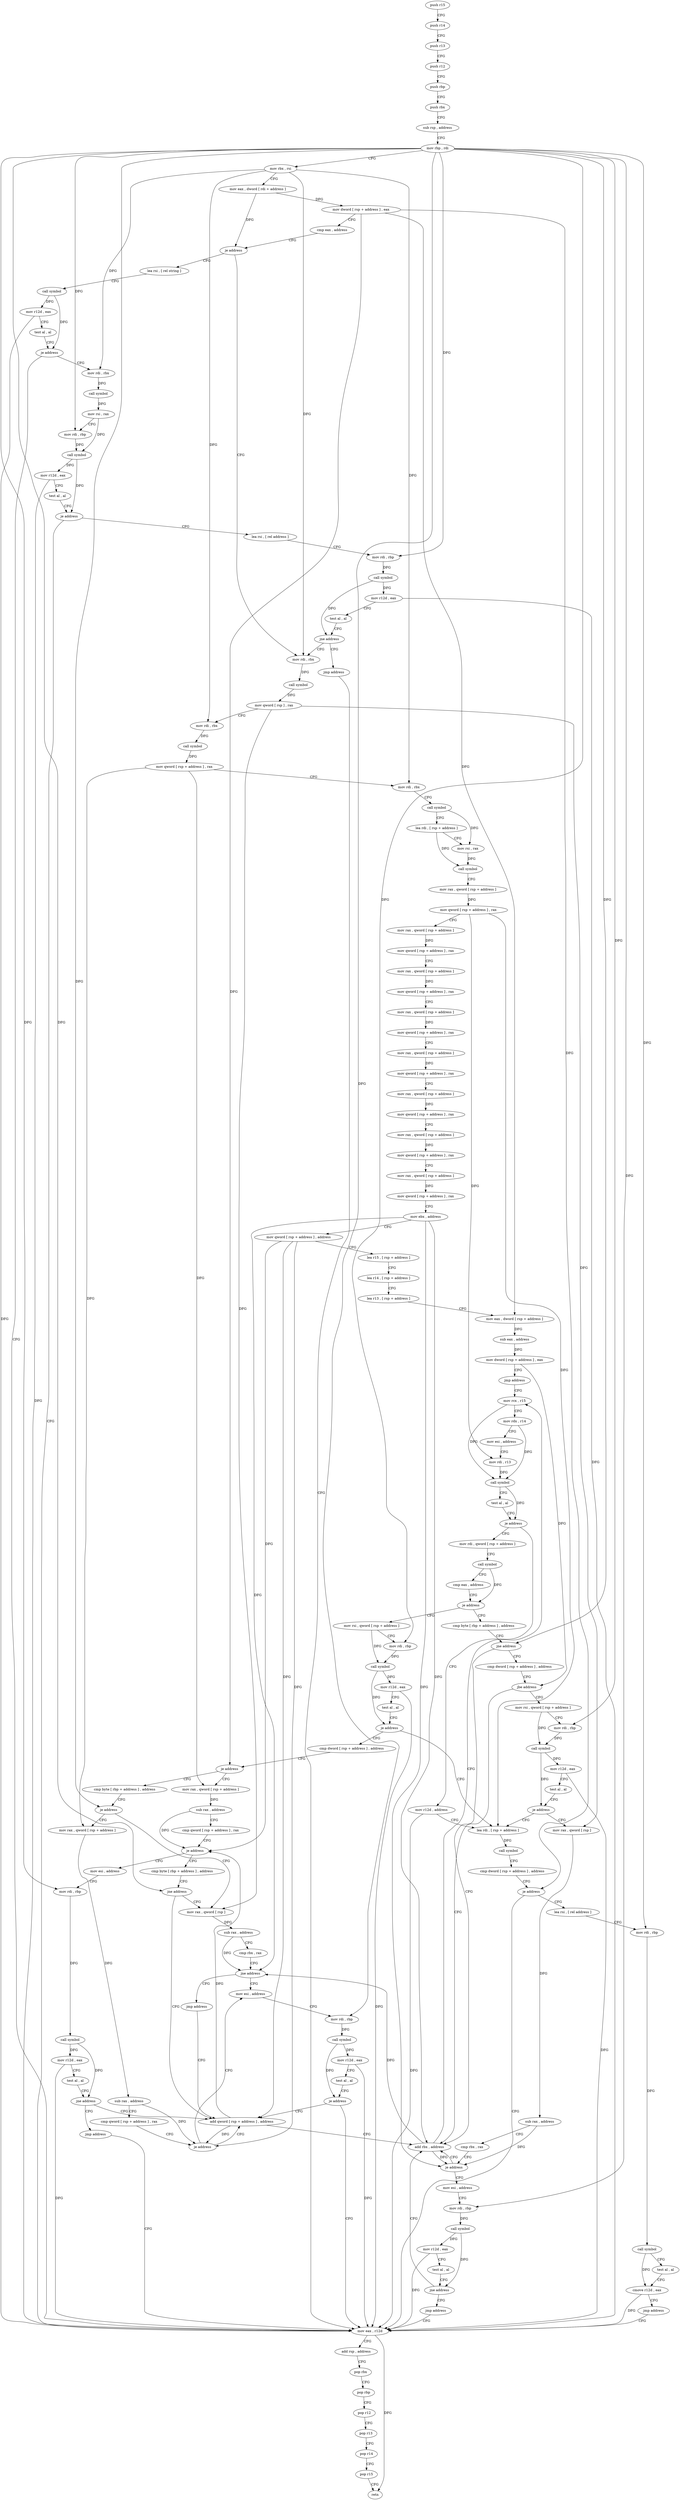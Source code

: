 digraph "func" {
"108578" [label = "push r15" ]
"108580" [label = "push r14" ]
"108582" [label = "push r13" ]
"108584" [label = "push r12" ]
"108586" [label = "push rbp" ]
"108587" [label = "push rbx" ]
"108588" [label = "sub rsp , address" ]
"108595" [label = "mov rbp , rdi" ]
"108598" [label = "mov rbx , rsi" ]
"108601" [label = "mov eax , dword [ rdi + address ]" ]
"108604" [label = "mov dword [ rsp + address ] , eax" ]
"108608" [label = "cmp eax , address" ]
"108611" [label = "je address" ]
"108806" [label = "lea rsi , [ rel string ]" ]
"108617" [label = "mov rdi , rbx" ]
"108813" [label = "call symbol" ]
"108818" [label = "mov r12d , eax" ]
"108821" [label = "test al , al" ]
"108823" [label = "je address" ]
"109164" [label = "mov eax , r12d" ]
"108829" [label = "mov rdi , rbx" ]
"108620" [label = "call symbol" ]
"108625" [label = "mov qword [ rsp ] , rax" ]
"108629" [label = "mov rdi , rbx" ]
"108632" [label = "call symbol" ]
"108637" [label = "mov qword [ rsp + address ] , rax" ]
"108642" [label = "mov rdi , rbx" ]
"108645" [label = "call symbol" ]
"108650" [label = "lea rdi , [ rsp + address ]" ]
"108655" [label = "mov rsi , rax" ]
"108658" [label = "call symbol" ]
"108663" [label = "mov rax , qword [ rsp + address ]" ]
"108668" [label = "mov qword [ rsp + address ] , rax" ]
"108673" [label = "mov rax , qword [ rsp + address ]" ]
"108678" [label = "mov qword [ rsp + address ] , rax" ]
"108683" [label = "mov rax , qword [ rsp + address ]" ]
"108688" [label = "mov qword [ rsp + address ] , rax" ]
"108696" [label = "mov rax , qword [ rsp + address ]" ]
"108701" [label = "mov qword [ rsp + address ] , rax" ]
"108709" [label = "mov rax , qword [ rsp + address ]" ]
"108714" [label = "mov qword [ rsp + address ] , rax" ]
"108722" [label = "mov rax , qword [ rsp + address ]" ]
"108727" [label = "mov qword [ rsp + address ] , rax" ]
"108735" [label = "mov rax , qword [ rsp + address ]" ]
"108740" [label = "mov qword [ rsp + address ] , rax" ]
"108748" [label = "mov rax , qword [ rsp + address ]" ]
"108753" [label = "mov qword [ rsp + address ] , rax" ]
"108761" [label = "mov ebx , address" ]
"108766" [label = "mov qword [ rsp + address ] , address" ]
"108775" [label = "lea r15 , [ rsp + address ]" ]
"108780" [label = "lea r14 , [ rsp + address ]" ]
"108785" [label = "lea r13 , [ rsp + address ]" ]
"108790" [label = "mov eax , dword [ rsp + address ]" ]
"108794" [label = "sub eax , address" ]
"108797" [label = "mov dword [ rsp + address ] , eax" ]
"108801" [label = "jmp address" ]
"108985" [label = "mov rcx , r15" ]
"109167" [label = "add rsp , address" ]
"109174" [label = "pop rbx" ]
"109175" [label = "pop rbp" ]
"109176" [label = "pop r12" ]
"109178" [label = "pop r13" ]
"109180" [label = "pop r14" ]
"109182" [label = "pop r15" ]
"109184" [label = "retn" ]
"108832" [label = "call symbol" ]
"108837" [label = "mov rsi , rax" ]
"108840" [label = "mov rdi , rbp" ]
"108843" [label = "call symbol" ]
"108848" [label = "mov r12d , eax" ]
"108851" [label = "test al , al" ]
"108853" [label = "je address" ]
"108859" [label = "lea rsi , [ rel address ]" ]
"108988" [label = "mov rdx , r14" ]
"108991" [label = "mov esi , address" ]
"108996" [label = "mov rdi , r13" ]
"108999" [label = "call symbol" ]
"109004" [label = "test al , al" ]
"109006" [label = "je address" ]
"109141" [label = "mov r12d , address" ]
"109012" [label = "mov rdi , qword [ rsp + address ]" ]
"108866" [label = "mov rdi , rbp" ]
"108869" [label = "call symbol" ]
"108874" [label = "mov r12d , eax" ]
"108877" [label = "test al , al" ]
"108879" [label = "jne address" ]
"108885" [label = "jmp address" ]
"109147" [label = "lea rdi , [ rsp + address ]" ]
"109017" [label = "call symbol" ]
"109022" [label = "cmp eax , address" ]
"109025" [label = "je address" ]
"108890" [label = "mov rsi , qword [ rsp + address ]" ]
"109031" [label = "cmp byte [ rbp + address ] , address" ]
"109185" [label = "lea rsi , [ rel address ]" ]
"109192" [label = "mov rdi , rbp" ]
"109195" [label = "call symbol" ]
"109200" [label = "test al , al" ]
"109202" [label = "cmove r12d , eax" ]
"109206" [label = "jmp address" ]
"108895" [label = "mov rdi , rbp" ]
"108898" [label = "call symbol" ]
"108903" [label = "mov r12d , eax" ]
"108906" [label = "test al , al" ]
"108908" [label = "je address" ]
"108914" [label = "cmp dword [ rsp + address ] , address" ]
"109035" [label = "jne address" ]
"108981" [label = "add rbx , address" ]
"109037" [label = "cmp dword [ rsp + address ] , address" ]
"109152" [label = "call symbol" ]
"109157" [label = "cmp dword [ rsp + address ] , address" ]
"109162" [label = "je address" ]
"108919" [label = "je address" ]
"109099" [label = "mov rax , qword [ rsp + address ]" ]
"108925" [label = "cmp byte [ rbp + address ] , address" ]
"109042" [label = "jbe address" ]
"109044" [label = "mov rsi , qword [ rsp + address ]" ]
"109104" [label = "sub rax , address" ]
"109108" [label = "cmp qword [ rsp + address ] , rax" ]
"109113" [label = "je address" ]
"109208" [label = "cmp byte [ rbp + address ] , address" ]
"109115" [label = "mov esi , address" ]
"108929" [label = "je address" ]
"109218" [label = "mov rax , qword [ rsp ]" ]
"108935" [label = "mov rax , qword [ rsp + address ]" ]
"109049" [label = "mov rdi , rbp" ]
"109052" [label = "call symbol" ]
"109057" [label = "mov r12d , eax" ]
"109060" [label = "test al , al" ]
"109062" [label = "je address" ]
"109064" [label = "mov rax , qword [ rsp ]" ]
"109212" [label = "jne address" ]
"108975" [label = "add qword [ rsp + address ] , address" ]
"109120" [label = "mov rdi , rbp" ]
"109123" [label = "call symbol" ]
"109128" [label = "mov r12d , eax" ]
"109131" [label = "test al , al" ]
"109133" [label = "jne address" ]
"109139" [label = "jmp address" ]
"109222" [label = "sub rax , address" ]
"109226" [label = "cmp rbx , rax" ]
"109229" [label = "jne address" ]
"108951" [label = "mov esi , address" ]
"109235" [label = "jmp address" ]
"108940" [label = "sub rax , address" ]
"108944" [label = "cmp qword [ rsp + address ] , rax" ]
"108949" [label = "je address" ]
"109068" [label = "sub rax , address" ]
"109072" [label = "cmp rbx , rax" ]
"109075" [label = "je address" ]
"109077" [label = "mov esi , address" ]
"108956" [label = "mov rdi , rbp" ]
"108959" [label = "call symbol" ]
"108964" [label = "mov r12d , eax" ]
"108967" [label = "test al , al" ]
"108969" [label = "je address" ]
"109082" [label = "mov rdi , rbp" ]
"109085" [label = "call symbol" ]
"109090" [label = "mov r12d , eax" ]
"109093" [label = "test al , al" ]
"109095" [label = "jne address" ]
"109097" [label = "jmp address" ]
"108578" -> "108580" [ label = "CFG" ]
"108580" -> "108582" [ label = "CFG" ]
"108582" -> "108584" [ label = "CFG" ]
"108584" -> "108586" [ label = "CFG" ]
"108586" -> "108587" [ label = "CFG" ]
"108587" -> "108588" [ label = "CFG" ]
"108588" -> "108595" [ label = "CFG" ]
"108595" -> "108598" [ label = "CFG" ]
"108595" -> "108840" [ label = "DFG" ]
"108595" -> "108866" [ label = "DFG" ]
"108595" -> "108895" [ label = "DFG" ]
"108595" -> "109035" [ label = "DFG" ]
"108595" -> "109192" [ label = "DFG" ]
"108595" -> "108929" [ label = "DFG" ]
"108595" -> "109049" [ label = "DFG" ]
"108595" -> "109212" [ label = "DFG" ]
"108595" -> "109120" [ label = "DFG" ]
"108595" -> "108956" [ label = "DFG" ]
"108595" -> "109082" [ label = "DFG" ]
"108598" -> "108601" [ label = "CFG" ]
"108598" -> "108617" [ label = "DFG" ]
"108598" -> "108629" [ label = "DFG" ]
"108598" -> "108642" [ label = "DFG" ]
"108598" -> "108829" [ label = "DFG" ]
"108601" -> "108604" [ label = "DFG" ]
"108601" -> "108611" [ label = "DFG" ]
"108604" -> "108608" [ label = "CFG" ]
"108604" -> "108790" [ label = "DFG" ]
"108604" -> "109162" [ label = "DFG" ]
"108604" -> "108919" [ label = "DFG" ]
"108608" -> "108611" [ label = "CFG" ]
"108611" -> "108806" [ label = "CFG" ]
"108611" -> "108617" [ label = "CFG" ]
"108806" -> "108813" [ label = "CFG" ]
"108617" -> "108620" [ label = "DFG" ]
"108813" -> "108818" [ label = "DFG" ]
"108813" -> "108823" [ label = "DFG" ]
"108818" -> "108821" [ label = "CFG" ]
"108818" -> "109164" [ label = "DFG" ]
"108821" -> "108823" [ label = "CFG" ]
"108823" -> "109164" [ label = "CFG" ]
"108823" -> "108829" [ label = "CFG" ]
"109164" -> "109167" [ label = "CFG" ]
"109164" -> "109184" [ label = "DFG" ]
"108829" -> "108832" [ label = "DFG" ]
"108620" -> "108625" [ label = "DFG" ]
"108625" -> "108629" [ label = "CFG" ]
"108625" -> "109218" [ label = "DFG" ]
"108625" -> "109064" [ label = "DFG" ]
"108629" -> "108632" [ label = "DFG" ]
"108632" -> "108637" [ label = "DFG" ]
"108637" -> "108642" [ label = "CFG" ]
"108637" -> "109099" [ label = "DFG" ]
"108637" -> "108935" [ label = "DFG" ]
"108642" -> "108645" [ label = "CFG" ]
"108645" -> "108650" [ label = "CFG" ]
"108645" -> "108655" [ label = "DFG" ]
"108650" -> "108655" [ label = "CFG" ]
"108650" -> "108658" [ label = "DFG" ]
"108655" -> "108658" [ label = "DFG" ]
"108658" -> "108663" [ label = "CFG" ]
"108663" -> "108668" [ label = "DFG" ]
"108668" -> "108673" [ label = "CFG" ]
"108668" -> "108996" [ label = "DFG" ]
"108668" -> "109147" [ label = "DFG" ]
"108673" -> "108678" [ label = "DFG" ]
"108678" -> "108683" [ label = "CFG" ]
"108683" -> "108688" [ label = "DFG" ]
"108688" -> "108696" [ label = "CFG" ]
"108696" -> "108701" [ label = "DFG" ]
"108701" -> "108709" [ label = "CFG" ]
"108709" -> "108714" [ label = "DFG" ]
"108714" -> "108722" [ label = "CFG" ]
"108722" -> "108727" [ label = "DFG" ]
"108727" -> "108735" [ label = "CFG" ]
"108735" -> "108740" [ label = "DFG" ]
"108740" -> "108748" [ label = "CFG" ]
"108748" -> "108753" [ label = "DFG" ]
"108753" -> "108761" [ label = "CFG" ]
"108761" -> "108766" [ label = "CFG" ]
"108761" -> "108981" [ label = "DFG" ]
"108761" -> "109229" [ label = "DFG" ]
"108761" -> "109075" [ label = "DFG" ]
"108766" -> "108775" [ label = "CFG" ]
"108766" -> "109113" [ label = "DFG" ]
"108766" -> "108949" [ label = "DFG" ]
"108766" -> "108975" [ label = "DFG" ]
"108775" -> "108780" [ label = "CFG" ]
"108780" -> "108785" [ label = "CFG" ]
"108785" -> "108790" [ label = "CFG" ]
"108790" -> "108794" [ label = "DFG" ]
"108794" -> "108797" [ label = "DFG" ]
"108797" -> "108801" [ label = "CFG" ]
"108797" -> "109042" [ label = "DFG" ]
"108801" -> "108985" [ label = "CFG" ]
"108985" -> "108988" [ label = "CFG" ]
"108985" -> "108999" [ label = "DFG" ]
"109167" -> "109174" [ label = "CFG" ]
"109174" -> "109175" [ label = "CFG" ]
"109175" -> "109176" [ label = "CFG" ]
"109176" -> "109178" [ label = "CFG" ]
"109178" -> "109180" [ label = "CFG" ]
"109180" -> "109182" [ label = "CFG" ]
"109182" -> "109184" [ label = "CFG" ]
"108832" -> "108837" [ label = "DFG" ]
"108837" -> "108840" [ label = "CFG" ]
"108837" -> "108843" [ label = "DFG" ]
"108840" -> "108843" [ label = "DFG" ]
"108843" -> "108848" [ label = "DFG" ]
"108843" -> "108853" [ label = "DFG" ]
"108848" -> "108851" [ label = "CFG" ]
"108848" -> "109164" [ label = "DFG" ]
"108851" -> "108853" [ label = "CFG" ]
"108853" -> "109164" [ label = "CFG" ]
"108853" -> "108859" [ label = "CFG" ]
"108859" -> "108866" [ label = "CFG" ]
"108988" -> "108991" [ label = "CFG" ]
"108988" -> "108999" [ label = "DFG" ]
"108991" -> "108996" [ label = "CFG" ]
"108996" -> "108999" [ label = "DFG" ]
"108999" -> "109004" [ label = "CFG" ]
"108999" -> "109006" [ label = "DFG" ]
"109004" -> "109006" [ label = "CFG" ]
"109006" -> "109141" [ label = "CFG" ]
"109006" -> "109012" [ label = "CFG" ]
"109141" -> "109147" [ label = "CFG" ]
"109141" -> "109164" [ label = "DFG" ]
"109012" -> "109017" [ label = "CFG" ]
"108866" -> "108869" [ label = "DFG" ]
"108869" -> "108874" [ label = "DFG" ]
"108869" -> "108879" [ label = "DFG" ]
"108874" -> "108877" [ label = "CFG" ]
"108874" -> "109164" [ label = "DFG" ]
"108877" -> "108879" [ label = "CFG" ]
"108879" -> "108617" [ label = "CFG" ]
"108879" -> "108885" [ label = "CFG" ]
"108885" -> "109164" [ label = "CFG" ]
"109147" -> "109152" [ label = "DFG" ]
"109017" -> "109022" [ label = "CFG" ]
"109017" -> "109025" [ label = "DFG" ]
"109022" -> "109025" [ label = "CFG" ]
"109025" -> "108890" [ label = "CFG" ]
"109025" -> "109031" [ label = "CFG" ]
"108890" -> "108895" [ label = "CFG" ]
"108890" -> "108898" [ label = "DFG" ]
"109031" -> "109035" [ label = "CFG" ]
"109185" -> "109192" [ label = "CFG" ]
"109192" -> "109195" [ label = "DFG" ]
"109195" -> "109200" [ label = "CFG" ]
"109195" -> "109202" [ label = "DFG" ]
"109200" -> "109202" [ label = "CFG" ]
"109202" -> "109206" [ label = "CFG" ]
"109202" -> "109164" [ label = "DFG" ]
"109206" -> "109164" [ label = "CFG" ]
"108895" -> "108898" [ label = "DFG" ]
"108898" -> "108903" [ label = "DFG" ]
"108898" -> "108908" [ label = "DFG" ]
"108903" -> "108906" [ label = "CFG" ]
"108903" -> "109164" [ label = "DFG" ]
"108906" -> "108908" [ label = "CFG" ]
"108908" -> "109147" [ label = "CFG" ]
"108908" -> "108914" [ label = "CFG" ]
"108914" -> "108919" [ label = "CFG" ]
"109035" -> "108981" [ label = "CFG" ]
"109035" -> "109037" [ label = "CFG" ]
"108981" -> "108985" [ label = "CFG" ]
"108981" -> "109229" [ label = "DFG" ]
"108981" -> "109075" [ label = "DFG" ]
"109037" -> "109042" [ label = "CFG" ]
"109152" -> "109157" [ label = "CFG" ]
"109157" -> "109162" [ label = "CFG" ]
"109162" -> "109185" [ label = "CFG" ]
"109162" -> "109164" [ label = "CFG" ]
"108919" -> "109099" [ label = "CFG" ]
"108919" -> "108925" [ label = "CFG" ]
"109099" -> "109104" [ label = "DFG" ]
"108925" -> "108929" [ label = "CFG" ]
"109042" -> "108981" [ label = "CFG" ]
"109042" -> "109044" [ label = "CFG" ]
"109044" -> "109049" [ label = "CFG" ]
"109044" -> "109052" [ label = "DFG" ]
"109104" -> "109108" [ label = "CFG" ]
"109104" -> "109113" [ label = "DFG" ]
"109108" -> "109113" [ label = "CFG" ]
"109113" -> "109208" [ label = "CFG" ]
"109113" -> "109115" [ label = "CFG" ]
"109208" -> "109212" [ label = "CFG" ]
"109115" -> "109120" [ label = "CFG" ]
"108929" -> "109218" [ label = "CFG" ]
"108929" -> "108935" [ label = "CFG" ]
"109218" -> "109222" [ label = "DFG" ]
"108935" -> "108940" [ label = "DFG" ]
"109049" -> "109052" [ label = "DFG" ]
"109052" -> "109057" [ label = "DFG" ]
"109052" -> "109062" [ label = "DFG" ]
"109057" -> "109060" [ label = "CFG" ]
"109057" -> "109164" [ label = "DFG" ]
"109060" -> "109062" [ label = "CFG" ]
"109062" -> "109147" [ label = "CFG" ]
"109062" -> "109064" [ label = "CFG" ]
"109064" -> "109068" [ label = "DFG" ]
"109212" -> "108975" [ label = "CFG" ]
"109212" -> "109218" [ label = "CFG" ]
"108975" -> "108981" [ label = "CFG" ]
"108975" -> "109113" [ label = "DFG" ]
"108975" -> "108949" [ label = "DFG" ]
"109120" -> "109123" [ label = "DFG" ]
"109123" -> "109128" [ label = "DFG" ]
"109123" -> "109133" [ label = "DFG" ]
"109128" -> "109131" [ label = "CFG" ]
"109128" -> "109164" [ label = "DFG" ]
"109131" -> "109133" [ label = "CFG" ]
"109133" -> "108975" [ label = "CFG" ]
"109133" -> "109139" [ label = "CFG" ]
"109139" -> "109164" [ label = "CFG" ]
"109222" -> "109226" [ label = "CFG" ]
"109222" -> "109229" [ label = "DFG" ]
"109226" -> "109229" [ label = "CFG" ]
"109229" -> "108951" [ label = "CFG" ]
"109229" -> "109235" [ label = "CFG" ]
"108951" -> "108956" [ label = "CFG" ]
"109235" -> "108975" [ label = "CFG" ]
"108940" -> "108944" [ label = "CFG" ]
"108940" -> "108949" [ label = "DFG" ]
"108944" -> "108949" [ label = "CFG" ]
"108949" -> "108975" [ label = "CFG" ]
"108949" -> "108951" [ label = "CFG" ]
"109068" -> "109072" [ label = "CFG" ]
"109068" -> "109075" [ label = "DFG" ]
"109072" -> "109075" [ label = "CFG" ]
"109075" -> "108981" [ label = "CFG" ]
"109075" -> "109077" [ label = "CFG" ]
"109077" -> "109082" [ label = "CFG" ]
"108956" -> "108959" [ label = "DFG" ]
"108959" -> "108964" [ label = "DFG" ]
"108959" -> "108969" [ label = "DFG" ]
"108964" -> "108967" [ label = "CFG" ]
"108964" -> "109164" [ label = "DFG" ]
"108967" -> "108969" [ label = "CFG" ]
"108969" -> "109164" [ label = "CFG" ]
"108969" -> "108975" [ label = "CFG" ]
"109082" -> "109085" [ label = "DFG" ]
"109085" -> "109090" [ label = "DFG" ]
"109085" -> "109095" [ label = "DFG" ]
"109090" -> "109093" [ label = "CFG" ]
"109090" -> "109164" [ label = "DFG" ]
"109093" -> "109095" [ label = "CFG" ]
"109095" -> "108981" [ label = "CFG" ]
"109095" -> "109097" [ label = "CFG" ]
"109097" -> "109164" [ label = "CFG" ]
}
